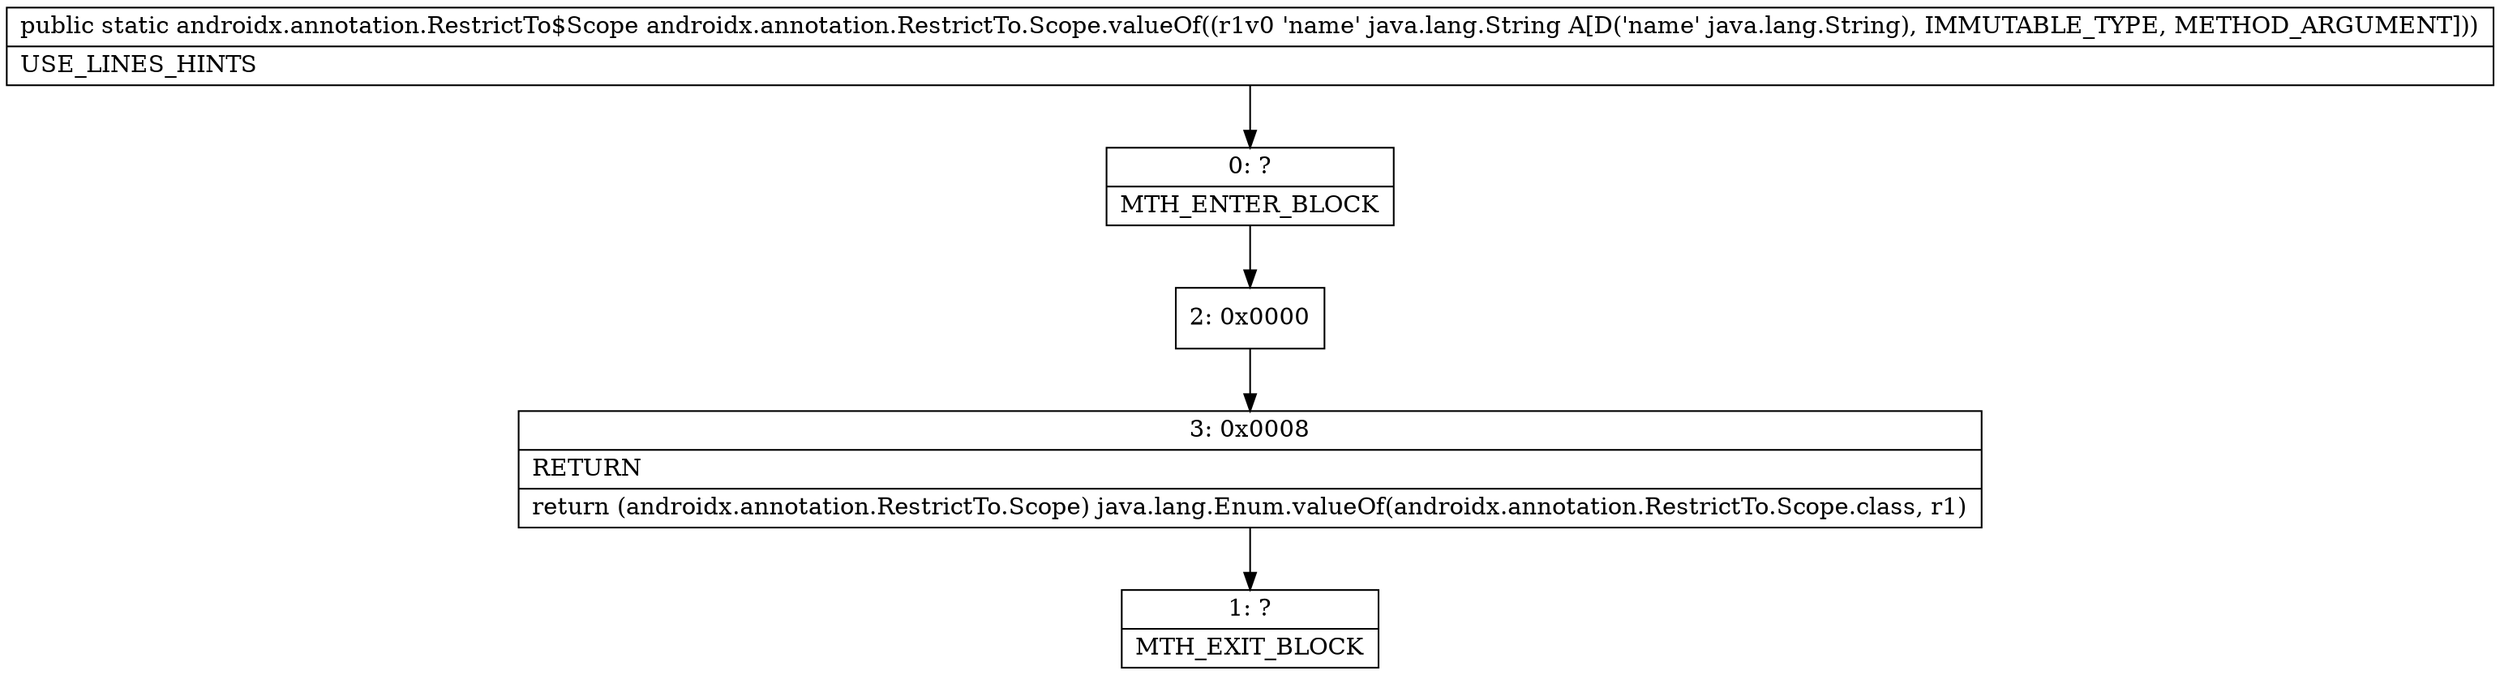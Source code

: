 digraph "CFG forandroidx.annotation.RestrictTo.Scope.valueOf(Ljava\/lang\/String;)Landroidx\/annotation\/RestrictTo$Scope;" {
Node_0 [shape=record,label="{0\:\ ?|MTH_ENTER_BLOCK\l}"];
Node_2 [shape=record,label="{2\:\ 0x0000}"];
Node_3 [shape=record,label="{3\:\ 0x0008|RETURN\l|return (androidx.annotation.RestrictTo.Scope) java.lang.Enum.valueOf(androidx.annotation.RestrictTo.Scope.class, r1)\l}"];
Node_1 [shape=record,label="{1\:\ ?|MTH_EXIT_BLOCK\l}"];
MethodNode[shape=record,label="{public static androidx.annotation.RestrictTo$Scope androidx.annotation.RestrictTo.Scope.valueOf((r1v0 'name' java.lang.String A[D('name' java.lang.String), IMMUTABLE_TYPE, METHOD_ARGUMENT]))  | USE_LINES_HINTS\l}"];
MethodNode -> Node_0;Node_0 -> Node_2;
Node_2 -> Node_3;
Node_3 -> Node_1;
}


